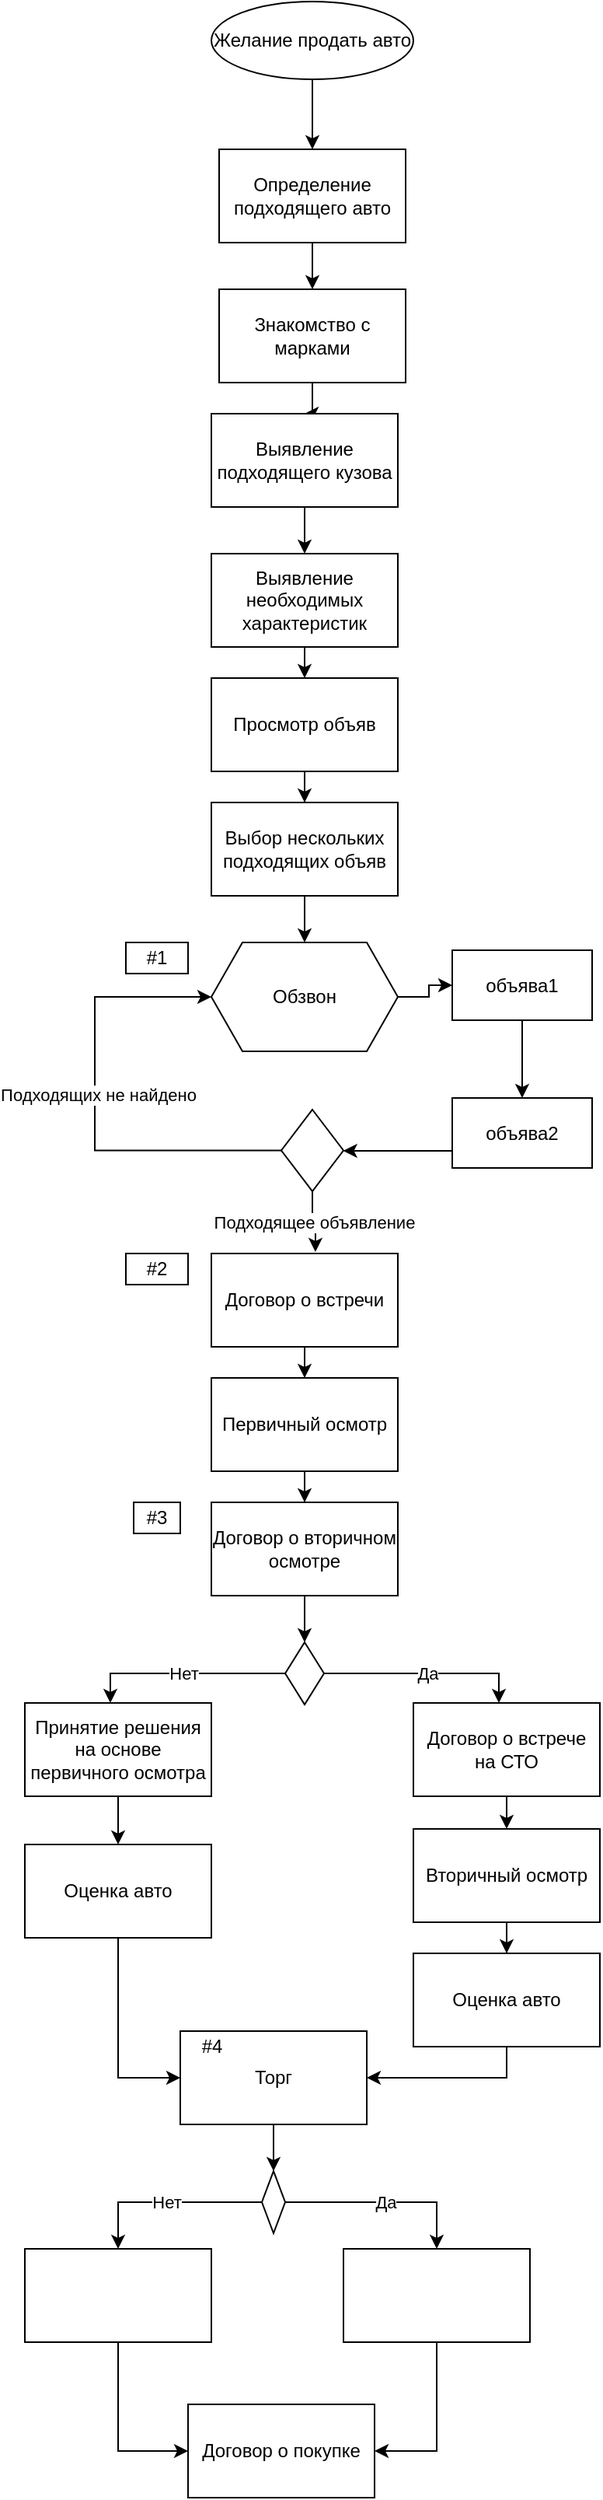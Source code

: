 <mxfile version="14.4.3" type="device"><diagram id="wfb5Sa5PE6V0_cq-4xrA" name="Page-1"><mxGraphModel dx="1422" dy="834" grid="1" gridSize="10" guides="1" tooltips="1" connect="1" arrows="1" fold="1" page="1" pageScale="1" pageWidth="850" pageHeight="1100" math="0" shadow="0"><root><mxCell id="0"/><mxCell id="1" parent="0"/><mxCell id="08YemTJjnxTpoioyoako-47" value="" style="edgeStyle=orthogonalEdgeStyle;rounded=0;orthogonalLoop=1;jettySize=auto;html=1;" edge="1" parent="1" source="08YemTJjnxTpoioyoako-48" target="08YemTJjnxTpoioyoako-50"><mxGeometry relative="1" as="geometry"/></mxCell><mxCell id="08YemTJjnxTpoioyoako-48" value="Желание продать авто" style="ellipse;whiteSpace=wrap;html=1;" vertex="1" parent="1"><mxGeometry x="615" y="15" width="130" height="50" as="geometry"/></mxCell><mxCell id="08YemTJjnxTpoioyoako-49" value="" style="edgeStyle=orthogonalEdgeStyle;rounded=0;orthogonalLoop=1;jettySize=auto;html=1;" edge="1" parent="1" source="08YemTJjnxTpoioyoako-50" target="08YemTJjnxTpoioyoako-52"><mxGeometry relative="1" as="geometry"/></mxCell><mxCell id="08YemTJjnxTpoioyoako-50" value="Определение подходящего авто" style="whiteSpace=wrap;html=1;" vertex="1" parent="1"><mxGeometry x="620" y="110" width="120" height="60" as="geometry"/></mxCell><mxCell id="08YemTJjnxTpoioyoako-51" value="" style="edgeStyle=orthogonalEdgeStyle;rounded=0;orthogonalLoop=1;jettySize=auto;html=1;" edge="1" parent="1" source="08YemTJjnxTpoioyoako-52" target="08YemTJjnxTpoioyoako-54"><mxGeometry relative="1" as="geometry"/></mxCell><mxCell id="08YemTJjnxTpoioyoako-52" value="Знакомство с марками" style="whiteSpace=wrap;html=1;" vertex="1" parent="1"><mxGeometry x="620" y="200" width="120" height="60" as="geometry"/></mxCell><mxCell id="08YemTJjnxTpoioyoako-53" value="" style="edgeStyle=orthogonalEdgeStyle;rounded=0;orthogonalLoop=1;jettySize=auto;html=1;" edge="1" parent="1" source="08YemTJjnxTpoioyoako-54" target="08YemTJjnxTpoioyoako-56"><mxGeometry relative="1" as="geometry"/></mxCell><mxCell id="08YemTJjnxTpoioyoako-54" value="Выявление подходящего кузова" style="whiteSpace=wrap;html=1;" vertex="1" parent="1"><mxGeometry x="615" y="280" width="120" height="60" as="geometry"/></mxCell><mxCell id="08YemTJjnxTpoioyoako-55" value="" style="edgeStyle=orthogonalEdgeStyle;rounded=0;orthogonalLoop=1;jettySize=auto;html=1;" edge="1" parent="1" source="08YemTJjnxTpoioyoako-56" target="08YemTJjnxTpoioyoako-58"><mxGeometry relative="1" as="geometry"/></mxCell><mxCell id="08YemTJjnxTpoioyoako-56" value="Выявление необходимых характеристик" style="whiteSpace=wrap;html=1;" vertex="1" parent="1"><mxGeometry x="615" y="370" width="120" height="60" as="geometry"/></mxCell><mxCell id="08YemTJjnxTpoioyoako-57" value="" style="edgeStyle=orthogonalEdgeStyle;rounded=0;orthogonalLoop=1;jettySize=auto;html=1;" edge="1" parent="1" source="08YemTJjnxTpoioyoako-58" target="08YemTJjnxTpoioyoako-60"><mxGeometry relative="1" as="geometry"/></mxCell><mxCell id="08YemTJjnxTpoioyoako-58" value="Просмотр объяв" style="whiteSpace=wrap;html=1;" vertex="1" parent="1"><mxGeometry x="615" y="450" width="120" height="60" as="geometry"/></mxCell><mxCell id="08YemTJjnxTpoioyoako-59" style="edgeStyle=orthogonalEdgeStyle;rounded=0;orthogonalLoop=1;jettySize=auto;html=1;exitX=0.5;exitY=1;exitDx=0;exitDy=0;entryX=0.5;entryY=0;entryDx=0;entryDy=0;" edge="1" parent="1" source="08YemTJjnxTpoioyoako-60" target="08YemTJjnxTpoioyoako-71"><mxGeometry relative="1" as="geometry"/></mxCell><mxCell id="08YemTJjnxTpoioyoako-60" value="Выбор нескольких подходящих объяв" style="whiteSpace=wrap;html=1;" vertex="1" parent="1"><mxGeometry x="615" y="530" width="120" height="60" as="geometry"/></mxCell><mxCell id="08YemTJjnxTpoioyoako-61" value="#1" style="rounded=0;whiteSpace=wrap;html=1;" vertex="1" parent="1"><mxGeometry x="560" y="620" width="40" height="20" as="geometry"/></mxCell><mxCell id="08YemTJjnxTpoioyoako-62" value="" style="edgeStyle=orthogonalEdgeStyle;rounded=0;orthogonalLoop=1;jettySize=auto;html=1;" edge="1" parent="1" source="08YemTJjnxTpoioyoako-63" target="08YemTJjnxTpoioyoako-66"><mxGeometry relative="1" as="geometry"/></mxCell><mxCell id="08YemTJjnxTpoioyoako-63" value="Договор о встречи" style="whiteSpace=wrap;html=1;" vertex="1" parent="1"><mxGeometry x="615" y="820" width="120" height="60" as="geometry"/></mxCell><mxCell id="08YemTJjnxTpoioyoako-64" value="#2" style="rounded=0;whiteSpace=wrap;html=1;" vertex="1" parent="1"><mxGeometry x="560" y="820" width="40" height="20" as="geometry"/></mxCell><mxCell id="08YemTJjnxTpoioyoako-65" value="" style="edgeStyle=orthogonalEdgeStyle;rounded=0;orthogonalLoop=1;jettySize=auto;html=1;" edge="1" parent="1" source="08YemTJjnxTpoioyoako-66" target="08YemTJjnxTpoioyoako-68"><mxGeometry relative="1" as="geometry"/></mxCell><mxCell id="08YemTJjnxTpoioyoako-66" value="Первичный осмотр" style="whiteSpace=wrap;html=1;" vertex="1" parent="1"><mxGeometry x="615" y="900" width="120" height="60" as="geometry"/></mxCell><mxCell id="08YemTJjnxTpoioyoako-67" value="" style="edgeStyle=orthogonalEdgeStyle;rounded=0;orthogonalLoop=1;jettySize=auto;html=1;" edge="1" parent="1" source="08YemTJjnxTpoioyoako-68" target="08YemTJjnxTpoioyoako-82"><mxGeometry relative="1" as="geometry"/></mxCell><mxCell id="08YemTJjnxTpoioyoako-68" value="Договор о вторичном осмотре" style="whiteSpace=wrap;html=1;" vertex="1" parent="1"><mxGeometry x="615" y="980" width="120" height="60" as="geometry"/></mxCell><mxCell id="08YemTJjnxTpoioyoako-69" value="#3" style="rounded=0;whiteSpace=wrap;html=1;" vertex="1" parent="1"><mxGeometry x="565" y="980" width="30" height="20" as="geometry"/></mxCell><mxCell id="08YemTJjnxTpoioyoako-70" value="" style="edgeStyle=orthogonalEdgeStyle;rounded=0;orthogonalLoop=1;jettySize=auto;html=1;" edge="1" parent="1" source="08YemTJjnxTpoioyoako-71" target="08YemTJjnxTpoioyoako-73"><mxGeometry relative="1" as="geometry"/></mxCell><mxCell id="08YemTJjnxTpoioyoako-71" value="Обзвон" style="shape=hexagon;perimeter=hexagonPerimeter2;whiteSpace=wrap;html=1;fixedSize=1;" vertex="1" parent="1"><mxGeometry x="615" y="620" width="120" height="70" as="geometry"/></mxCell><mxCell id="08YemTJjnxTpoioyoako-72" value="" style="edgeStyle=orthogonalEdgeStyle;rounded=0;orthogonalLoop=1;jettySize=auto;html=1;" edge="1" parent="1" source="08YemTJjnxTpoioyoako-73" target="08YemTJjnxTpoioyoako-75"><mxGeometry relative="1" as="geometry"/></mxCell><mxCell id="08YemTJjnxTpoioyoako-73" value="объява1" style="whiteSpace=wrap;html=1;" vertex="1" parent="1"><mxGeometry x="770" y="625" width="90" height="45" as="geometry"/></mxCell><mxCell id="08YemTJjnxTpoioyoako-74" value="" style="edgeStyle=orthogonalEdgeStyle;rounded=0;orthogonalLoop=1;jettySize=auto;html=1;" edge="1" parent="1" source="08YemTJjnxTpoioyoako-75" target="08YemTJjnxTpoioyoako-79"><mxGeometry relative="1" as="geometry"><Array as="points"><mxPoint x="735" y="754"/><mxPoint x="735" y="754"/></Array></mxGeometry></mxCell><mxCell id="08YemTJjnxTpoioyoako-75" value="объява2" style="whiteSpace=wrap;html=1;" vertex="1" parent="1"><mxGeometry x="770" y="720" width="90" height="45" as="geometry"/></mxCell><mxCell id="08YemTJjnxTpoioyoako-76" value="Подходящее объявление" style="edgeStyle=orthogonalEdgeStyle;rounded=0;orthogonalLoop=1;jettySize=auto;html=1;entryX=0.558;entryY=-0.017;entryDx=0;entryDy=0;entryPerimeter=0;" edge="1" parent="1" source="08YemTJjnxTpoioyoako-79" target="08YemTJjnxTpoioyoako-63"><mxGeometry relative="1" as="geometry"/></mxCell><mxCell id="08YemTJjnxTpoioyoako-77" style="edgeStyle=orthogonalEdgeStyle;rounded=0;orthogonalLoop=1;jettySize=auto;html=1;" edge="1" parent="1" source="08YemTJjnxTpoioyoako-79" target="08YemTJjnxTpoioyoako-71"><mxGeometry relative="1" as="geometry"><Array as="points"><mxPoint x="540" y="754"/><mxPoint x="540" y="655"/></Array></mxGeometry></mxCell><mxCell id="08YemTJjnxTpoioyoako-78" value="Подходящих не найдено" style="edgeLabel;html=1;align=center;verticalAlign=middle;resizable=0;points=[];" vertex="1" connectable="0" parent="08YemTJjnxTpoioyoako-77"><mxGeometry x="0.061" y="-2" relative="1" as="geometry"><mxPoint as="offset"/></mxGeometry></mxCell><mxCell id="08YemTJjnxTpoioyoako-79" value="" style="rhombus;whiteSpace=wrap;html=1;" vertex="1" parent="1"><mxGeometry x="660" y="727.5" width="40" height="52.5" as="geometry"/></mxCell><mxCell id="08YemTJjnxTpoioyoako-80" value="Нет" style="edgeStyle=orthogonalEdgeStyle;rounded=0;orthogonalLoop=1;jettySize=auto;html=1;" edge="1" parent="1" source="08YemTJjnxTpoioyoako-82" target="08YemTJjnxTpoioyoako-84"><mxGeometry relative="1" as="geometry"><Array as="points"><mxPoint x="550" y="1090"/></Array></mxGeometry></mxCell><mxCell id="08YemTJjnxTpoioyoako-81" value="Да" style="edgeStyle=orthogonalEdgeStyle;rounded=0;orthogonalLoop=1;jettySize=auto;html=1;" edge="1" parent="1" source="08YemTJjnxTpoioyoako-82" target="08YemTJjnxTpoioyoako-86"><mxGeometry relative="1" as="geometry"><Array as="points"><mxPoint x="800" y="1090"/></Array></mxGeometry></mxCell><mxCell id="08YemTJjnxTpoioyoako-82" value="" style="rhombus;whiteSpace=wrap;html=1;" vertex="1" parent="1"><mxGeometry x="662.5" y="1070" width="25" height="40" as="geometry"/></mxCell><mxCell id="08YemTJjnxTpoioyoako-83" value="" style="edgeStyle=orthogonalEdgeStyle;rounded=0;orthogonalLoop=1;jettySize=auto;html=1;" edge="1" parent="1" source="08YemTJjnxTpoioyoako-84" target="08YemTJjnxTpoioyoako-94"><mxGeometry relative="1" as="geometry"/></mxCell><mxCell id="08YemTJjnxTpoioyoako-84" value="Принятие решения на основе первичного осмотра" style="whiteSpace=wrap;html=1;" vertex="1" parent="1"><mxGeometry x="495" y="1109" width="120" height="60" as="geometry"/></mxCell><mxCell id="08YemTJjnxTpoioyoako-85" value="" style="edgeStyle=orthogonalEdgeStyle;rounded=0;orthogonalLoop=1;jettySize=auto;html=1;" edge="1" parent="1" source="08YemTJjnxTpoioyoako-86" target="08YemTJjnxTpoioyoako-88"><mxGeometry relative="1" as="geometry"/></mxCell><mxCell id="08YemTJjnxTpoioyoako-86" value="Договор о встрече на СТО" style="whiteSpace=wrap;html=1;" vertex="1" parent="1"><mxGeometry x="745" y="1109" width="120" height="60" as="geometry"/></mxCell><mxCell id="08YemTJjnxTpoioyoako-87" value="" style="edgeStyle=orthogonalEdgeStyle;rounded=0;orthogonalLoop=1;jettySize=auto;html=1;" edge="1" parent="1" source="08YemTJjnxTpoioyoako-88" target="08YemTJjnxTpoioyoako-90"><mxGeometry relative="1" as="geometry"/></mxCell><mxCell id="08YemTJjnxTpoioyoako-88" value="Вторичный осмотр" style="whiteSpace=wrap;html=1;" vertex="1" parent="1"><mxGeometry x="745" y="1190" width="120" height="60" as="geometry"/></mxCell><mxCell id="08YemTJjnxTpoioyoako-89" style="edgeStyle=orthogonalEdgeStyle;rounded=0;orthogonalLoop=1;jettySize=auto;html=1;exitX=0.5;exitY=1;exitDx=0;exitDy=0;entryX=1;entryY=0.5;entryDx=0;entryDy=0;" edge="1" parent="1" source="08YemTJjnxTpoioyoako-90" target="08YemTJjnxTpoioyoako-92"><mxGeometry relative="1" as="geometry"/></mxCell><mxCell id="08YemTJjnxTpoioyoako-90" value="Оценка авто" style="whiteSpace=wrap;html=1;" vertex="1" parent="1"><mxGeometry x="745" y="1270" width="120" height="60" as="geometry"/></mxCell><mxCell id="08YemTJjnxTpoioyoako-91" value="" style="edgeStyle=orthogonalEdgeStyle;rounded=0;orthogonalLoop=1;jettySize=auto;html=1;" edge="1" parent="1" source="08YemTJjnxTpoioyoako-92" target="08YemTJjnxTpoioyoako-97"><mxGeometry relative="1" as="geometry"/></mxCell><mxCell id="08YemTJjnxTpoioyoako-92" value="Торг" style="whiteSpace=wrap;html=1;" vertex="1" parent="1"><mxGeometry x="595" y="1320" width="120" height="60" as="geometry"/></mxCell><mxCell id="08YemTJjnxTpoioyoako-93" style="edgeStyle=orthogonalEdgeStyle;rounded=0;orthogonalLoop=1;jettySize=auto;html=1;entryX=0;entryY=0.5;entryDx=0;entryDy=0;" edge="1" parent="1" source="08YemTJjnxTpoioyoako-94" target="08YemTJjnxTpoioyoako-92"><mxGeometry relative="1" as="geometry"/></mxCell><mxCell id="08YemTJjnxTpoioyoako-94" value="Оценка авто" style="whiteSpace=wrap;html=1;" vertex="1" parent="1"><mxGeometry x="495" y="1200" width="120" height="60" as="geometry"/></mxCell><mxCell id="08YemTJjnxTpoioyoako-95" value="Нет" style="edgeStyle=orthogonalEdgeStyle;rounded=0;orthogonalLoop=1;jettySize=auto;html=1;" edge="1" parent="1" source="08YemTJjnxTpoioyoako-97" target="08YemTJjnxTpoioyoako-99"><mxGeometry relative="1" as="geometry"/></mxCell><mxCell id="08YemTJjnxTpoioyoako-96" value="Да" style="edgeStyle=orthogonalEdgeStyle;rounded=0;orthogonalLoop=1;jettySize=auto;html=1;" edge="1" parent="1" source="08YemTJjnxTpoioyoako-97" target="08YemTJjnxTpoioyoako-101"><mxGeometry relative="1" as="geometry"/></mxCell><mxCell id="08YemTJjnxTpoioyoako-97" value="" style="rhombus;whiteSpace=wrap;html=1;" vertex="1" parent="1"><mxGeometry x="647.5" y="1410" width="15" height="40" as="geometry"/></mxCell><mxCell id="08YemTJjnxTpoioyoako-98" style="edgeStyle=orthogonalEdgeStyle;rounded=0;orthogonalLoop=1;jettySize=auto;html=1;exitX=0.5;exitY=1;exitDx=0;exitDy=0;entryX=0;entryY=0.5;entryDx=0;entryDy=0;" edge="1" parent="1" source="08YemTJjnxTpoioyoako-99" target="08YemTJjnxTpoioyoako-102"><mxGeometry relative="1" as="geometry"/></mxCell><mxCell id="08YemTJjnxTpoioyoako-99" value="" style="whiteSpace=wrap;html=1;" vertex="1" parent="1"><mxGeometry x="495" y="1460" width="120" height="60" as="geometry"/></mxCell><mxCell id="08YemTJjnxTpoioyoako-100" style="edgeStyle=orthogonalEdgeStyle;rounded=0;orthogonalLoop=1;jettySize=auto;html=1;exitX=0.5;exitY=1;exitDx=0;exitDy=0;entryX=1;entryY=0.5;entryDx=0;entryDy=0;" edge="1" parent="1" source="08YemTJjnxTpoioyoako-101" target="08YemTJjnxTpoioyoako-102"><mxGeometry relative="1" as="geometry"/></mxCell><mxCell id="08YemTJjnxTpoioyoako-101" value="" style="whiteSpace=wrap;html=1;" vertex="1" parent="1"><mxGeometry x="700" y="1460" width="120" height="60" as="geometry"/></mxCell><mxCell id="08YemTJjnxTpoioyoako-102" value="Договор о покупке" style="rounded=0;whiteSpace=wrap;html=1;" vertex="1" parent="1"><mxGeometry x="600" y="1560" width="120" height="60" as="geometry"/></mxCell><mxCell id="08YemTJjnxTpoioyoako-103" value="#4" style="text;html=1;align=center;verticalAlign=middle;resizable=0;points=[];autosize=1;" vertex="1" parent="1"><mxGeometry x="600" y="1320" width="30" height="20" as="geometry"/></mxCell></root></mxGraphModel></diagram></mxfile>